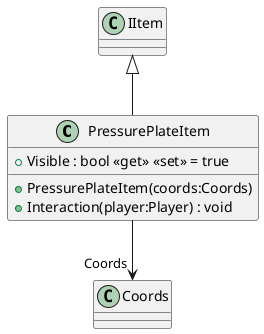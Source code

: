 @startuml
class PressurePlateItem {
    + Visible : bool <<get>> <<set>> = true
    + PressurePlateItem(coords:Coords)
    + Interaction(player:Player) : void
}
IItem <|-- PressurePlateItem
PressurePlateItem --> "Coords" Coords
@enduml

